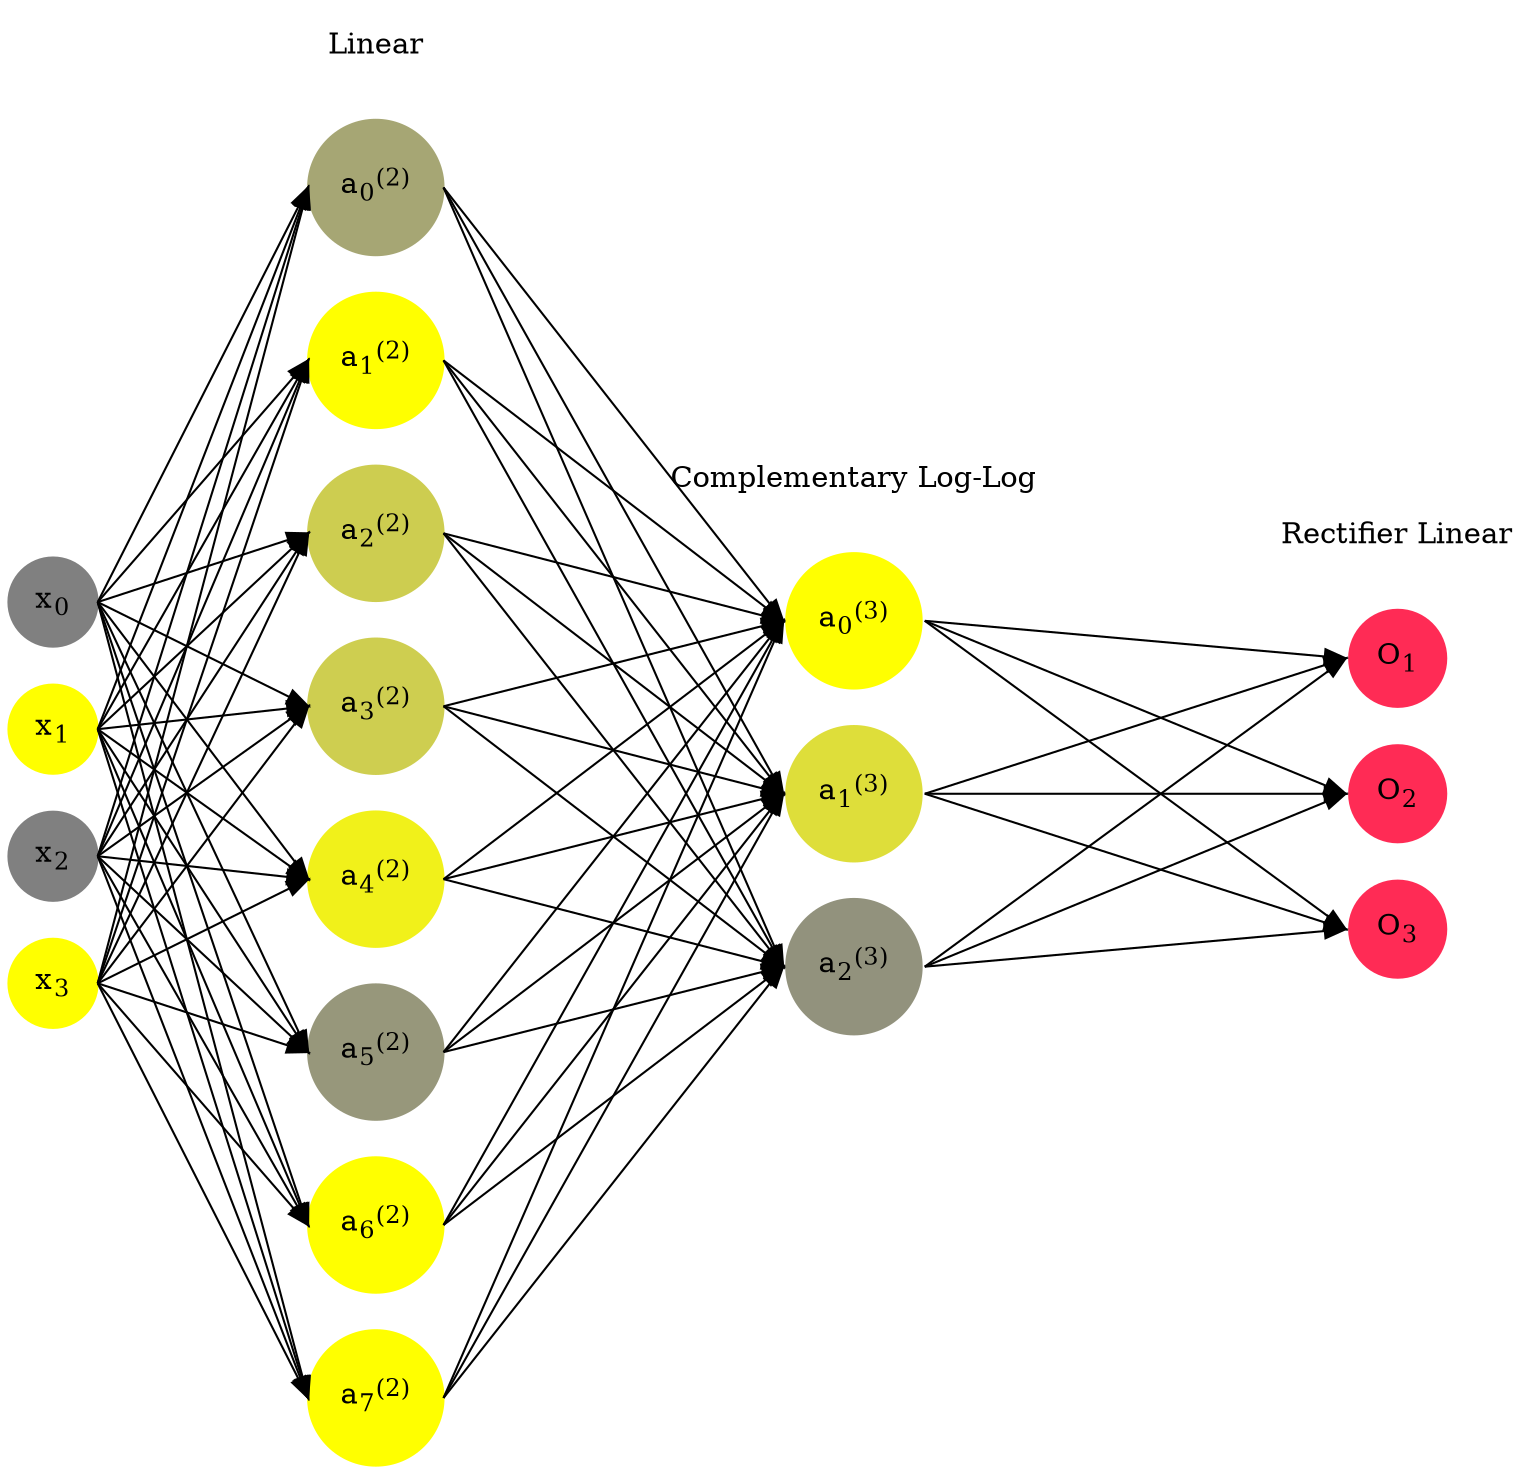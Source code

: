 digraph G {
	rankdir = LR;
	splines=false;
	edge[style=invis];
	ranksep= 1.4;
	{
	node [shape=circle, color="0.1667, 0.0, 0.5", style=filled, fillcolor="0.1667, 0.0, 0.5"];
	x0 [label=<x<sub>0</sub>>];
	}
	{
	node [shape=circle, color="0.1667, 1.0, 1.0", style=filled, fillcolor="0.1667, 1.0, 1.0"];
	x1 [label=<x<sub>1</sub>>];
	}
	{
	node [shape=circle, color="0.1667, 0.0, 0.5", style=filled, fillcolor="0.1667, 0.0, 0.5"];
	x2 [label=<x<sub>2</sub>>];
	}
	{
	node [shape=circle, color="0.1667, 1.0, 1.0", style=filled, fillcolor="0.1667, 1.0, 1.0"];
	x3 [label=<x<sub>3</sub>>];
	}
	{
	node [shape=circle, color="0.1667, 0.298486, 0.649243", style=filled, fillcolor="0.1667, 0.298486, 0.649243"];
	a02 [label=<a<sub>0</sub><sup>(2)</sup>>];
	}
	{
	node [shape=circle, color="0.1667, 1.807570, 1.403785", style=filled, fillcolor="0.1667, 1.807570, 1.403785"];
	a12 [label=<a<sub>1</sub><sup>(2)</sup>>];
	}
	{
	node [shape=circle, color="0.1667, 0.607187, 0.803593", style=filled, fillcolor="0.1667, 0.607187, 0.803593"];
	a22 [label=<a<sub>2</sub><sup>(2)</sup>>];
	}
	{
	node [shape=circle, color="0.1667, 0.610360, 0.805180", style=filled, fillcolor="0.1667, 0.610360, 0.805180"];
	a32 [label=<a<sub>3</sub><sup>(2)</sup>>];
	}
	{
	node [shape=circle, color="0.1667, 0.888623, 0.944311", style=filled, fillcolor="0.1667, 0.888623, 0.944311"];
	a42 [label=<a<sub>4</sub><sup>(2)</sup>>];
	}
	{
	node [shape=circle, color="0.1667, 0.181812, 0.590906", style=filled, fillcolor="0.1667, 0.181812, 0.590906"];
	a52 [label=<a<sub>5</sub><sup>(2)</sup>>];
	}
	{
	node [shape=circle, color="0.1667, 1.257545, 1.128773", style=filled, fillcolor="0.1667, 1.257545, 1.128773"];
	a62 [label=<a<sub>6</sub><sup>(2)</sup>>];
	}
	{
	node [shape=circle, color="0.1667, 1.898978, 1.449489", style=filled, fillcolor="0.1667, 1.898978, 1.449489"];
	a72 [label=<a<sub>7</sub><sup>(2)</sup>>];
	}
	{
	node [shape=circle, color="0.1667, 0.993349, 0.996675", style=filled, fillcolor="0.1667, 0.993349, 0.996675"];
	a03 [label=<a<sub>0</sub><sup>(3)</sup>>];
	}
	{
	node [shape=circle, color="0.1667, 0.738135, 0.869067", style=filled, fillcolor="0.1667, 0.738135, 0.869067"];
	a13 [label=<a<sub>1</sub><sup>(3)</sup>>];
	}
	{
	node [shape=circle, color="0.1667, 0.146741, 0.573371", style=filled, fillcolor="0.1667, 0.146741, 0.573371"];
	a23 [label=<a<sub>2</sub><sup>(3)</sup>>];
	}
	{
	node [shape=circle, color="0.9667, 0.83, 1.0", style=filled, fillcolor="0.9667, 0.83, 1.0"];
	O1 [label=<O<sub>1</sub>>];
	}
	{
	node [shape=circle, color="0.9667, 0.83, 1.0", style=filled, fillcolor="0.9667, 0.83, 1.0"];
	O2 [label=<O<sub>2</sub>>];
	}
	{
	node [shape=circle, color="0.9667, 0.83, 1.0", style=filled, fillcolor="0.9667, 0.83, 1.0"];
	O3 [label=<O<sub>3</sub>>];
	}
	{
	rank=same;
	x0->x1->x2->x3;
	}
	{
	rank=same;
	a02->a12->a22->a32->a42->a52->a62->a72;
	}
	{
	rank=same;
	a03->a13->a23;
	}
	{
	rank=same;
	O1->O2->O3;
	}
	l1 [shape=plaintext,label="Linear"];
	l1->a02;
	{rank=same; l1;a02};
	l2 [shape=plaintext,label="Complementary Log-Log"];
	l2->a03;
	{rank=same; l2;a03};
	l3 [shape=plaintext,label="Rectifier Linear"];
	l3->O1;
	{rank=same; l3;O1};
edge[style=solid, tailport=e, headport=w];
	{x0;x1;x2;x3} -> {a02;a12;a22;a32;a42;a52;a62;a72};
	{a02;a12;a22;a32;a42;a52;a62;a72} -> {a03;a13;a23};
	{a03;a13;a23} -> {O1,O2,O3};
}